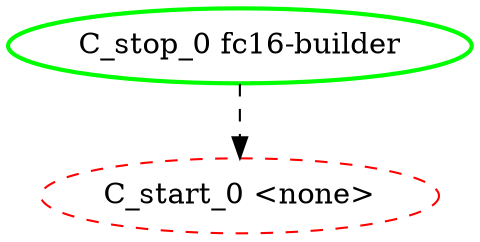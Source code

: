 digraph "g" {
"C_start_0 <none>" [ style=dashed color="red" fontcolor="black"]
"C_stop_0 fc16-builder" -> "C_start_0 <none>" [ style = dashed]
"C_stop_0 fc16-builder" [ style=bold color="green" fontcolor="black"]
}
